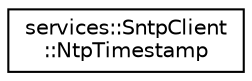 digraph "Graphical Class Hierarchy"
{
 // INTERACTIVE_SVG=YES
  edge [fontname="Helvetica",fontsize="10",labelfontname="Helvetica",labelfontsize="10"];
  node [fontname="Helvetica",fontsize="10",shape=record];
  rankdir="LR";
  Node0 [label="services::SntpClient\l::NtpTimestamp",height=0.2,width=0.4,color="black", fillcolor="white", style="filled",URL="$d3/d15/structservices_1_1_sntp_client_1_1_ntp_timestamp.html"];
}
